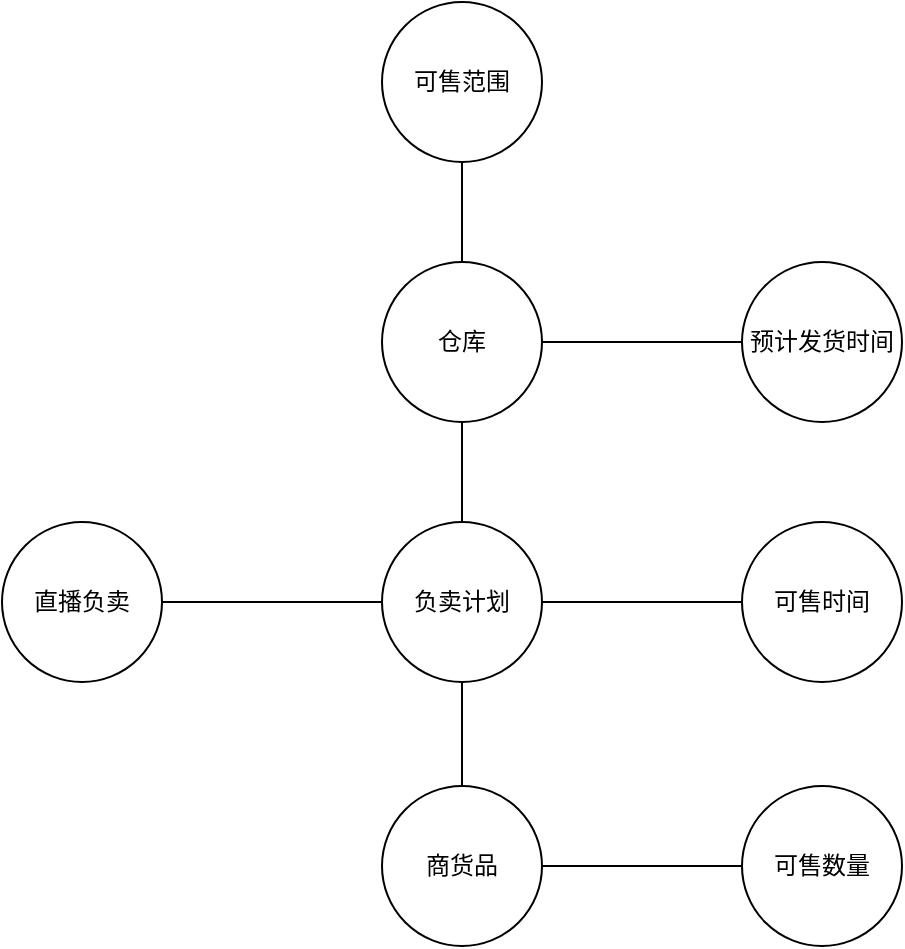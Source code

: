 <mxfile version="16.6.2" type="github">
  <diagram id="oAZSLKbXuAS9L4ZkzxYa" name="Page-1">
    <mxGraphModel dx="1298" dy="826" grid="1" gridSize="10" guides="1" tooltips="1" connect="1" arrows="1" fold="1" page="1" pageScale="1" pageWidth="4681" pageHeight="3300" math="0" shadow="0">
      <root>
        <mxCell id="0" />
        <mxCell id="1" parent="0" />
        <mxCell id="HP0_FKGTzs48gTKR6zXM-9" style="edgeStyle=orthogonalEdgeStyle;rounded=0;orthogonalLoop=1;jettySize=auto;html=1;exitX=0.5;exitY=0;exitDx=0;exitDy=0;entryX=0.5;entryY=1;entryDx=0;entryDy=0;endArrow=none;endFill=0;" edge="1" parent="1" source="HP0_FKGTzs48gTKR6zXM-1" target="HP0_FKGTzs48gTKR6zXM-3">
          <mxGeometry relative="1" as="geometry" />
        </mxCell>
        <mxCell id="HP0_FKGTzs48gTKR6zXM-10" style="edgeStyle=orthogonalEdgeStyle;rounded=0;orthogonalLoop=1;jettySize=auto;html=1;exitX=1;exitY=0.5;exitDx=0;exitDy=0;entryX=0;entryY=0.5;entryDx=0;entryDy=0;endArrow=none;endFill=0;" edge="1" parent="1" source="HP0_FKGTzs48gTKR6zXM-1" target="HP0_FKGTzs48gTKR6zXM-4">
          <mxGeometry relative="1" as="geometry" />
        </mxCell>
        <mxCell id="HP0_FKGTzs48gTKR6zXM-14" style="edgeStyle=orthogonalEdgeStyle;rounded=0;orthogonalLoop=1;jettySize=auto;html=1;exitX=0.5;exitY=1;exitDx=0;exitDy=0;entryX=0.5;entryY=0;entryDx=0;entryDy=0;endArrow=none;endFill=0;" edge="1" parent="1" source="HP0_FKGTzs48gTKR6zXM-1" target="HP0_FKGTzs48gTKR6zXM-13">
          <mxGeometry relative="1" as="geometry" />
        </mxCell>
        <mxCell id="HP0_FKGTzs48gTKR6zXM-1" value="负卖计划" style="ellipse;whiteSpace=wrap;html=1;aspect=fixed;" vertex="1" parent="1">
          <mxGeometry x="610" y="308" width="80" height="80" as="geometry" />
        </mxCell>
        <mxCell id="HP0_FKGTzs48gTKR6zXM-8" style="edgeStyle=orthogonalEdgeStyle;rounded=0;orthogonalLoop=1;jettySize=auto;html=1;exitX=1;exitY=0.5;exitDx=0;exitDy=0;entryX=0;entryY=0.5;entryDx=0;entryDy=0;endArrow=none;endFill=0;" edge="1" parent="1" source="HP0_FKGTzs48gTKR6zXM-2" target="HP0_FKGTzs48gTKR6zXM-1">
          <mxGeometry relative="1" as="geometry" />
        </mxCell>
        <mxCell id="HP0_FKGTzs48gTKR6zXM-2" value="直播负卖" style="ellipse;whiteSpace=wrap;html=1;aspect=fixed;" vertex="1" parent="1">
          <mxGeometry x="420" y="308" width="80" height="80" as="geometry" />
        </mxCell>
        <mxCell id="HP0_FKGTzs48gTKR6zXM-11" style="edgeStyle=orthogonalEdgeStyle;rounded=0;orthogonalLoop=1;jettySize=auto;html=1;exitX=1;exitY=0.5;exitDx=0;exitDy=0;entryX=0;entryY=0.5;entryDx=0;entryDy=0;endArrow=none;endFill=0;" edge="1" parent="1" source="HP0_FKGTzs48gTKR6zXM-3" target="HP0_FKGTzs48gTKR6zXM-6">
          <mxGeometry relative="1" as="geometry" />
        </mxCell>
        <mxCell id="HP0_FKGTzs48gTKR6zXM-12" style="edgeStyle=orthogonalEdgeStyle;rounded=0;orthogonalLoop=1;jettySize=auto;html=1;exitX=0.5;exitY=0;exitDx=0;exitDy=0;entryX=0.5;entryY=1;entryDx=0;entryDy=0;endArrow=none;endFill=0;" edge="1" parent="1" source="HP0_FKGTzs48gTKR6zXM-3" target="HP0_FKGTzs48gTKR6zXM-5">
          <mxGeometry relative="1" as="geometry" />
        </mxCell>
        <mxCell id="HP0_FKGTzs48gTKR6zXM-3" value="仓库" style="ellipse;whiteSpace=wrap;html=1;aspect=fixed;" vertex="1" parent="1">
          <mxGeometry x="610" y="178" width="80" height="80" as="geometry" />
        </mxCell>
        <mxCell id="HP0_FKGTzs48gTKR6zXM-4" value="可售时间" style="ellipse;whiteSpace=wrap;html=1;aspect=fixed;" vertex="1" parent="1">
          <mxGeometry x="790" y="308" width="80" height="80" as="geometry" />
        </mxCell>
        <mxCell id="HP0_FKGTzs48gTKR6zXM-5" value="可售范围" style="ellipse;whiteSpace=wrap;html=1;aspect=fixed;" vertex="1" parent="1">
          <mxGeometry x="610" y="48" width="80" height="80" as="geometry" />
        </mxCell>
        <mxCell id="HP0_FKGTzs48gTKR6zXM-6" value="预计发货时间" style="ellipse;whiteSpace=wrap;html=1;aspect=fixed;" vertex="1" parent="1">
          <mxGeometry x="790" y="178" width="80" height="80" as="geometry" />
        </mxCell>
        <mxCell id="HP0_FKGTzs48gTKR6zXM-13" value="商货品" style="ellipse;whiteSpace=wrap;html=1;aspect=fixed;" vertex="1" parent="1">
          <mxGeometry x="610" y="440" width="80" height="80" as="geometry" />
        </mxCell>
        <mxCell id="HP0_FKGTzs48gTKR6zXM-16" style="edgeStyle=orthogonalEdgeStyle;rounded=0;orthogonalLoop=1;jettySize=auto;html=1;exitX=0;exitY=0.5;exitDx=0;exitDy=0;entryX=1;entryY=0.5;entryDx=0;entryDy=0;endArrow=none;endFill=0;" edge="1" parent="1" source="HP0_FKGTzs48gTKR6zXM-15" target="HP0_FKGTzs48gTKR6zXM-13">
          <mxGeometry relative="1" as="geometry" />
        </mxCell>
        <mxCell id="HP0_FKGTzs48gTKR6zXM-15" value="可售数量" style="ellipse;whiteSpace=wrap;html=1;aspect=fixed;" vertex="1" parent="1">
          <mxGeometry x="790" y="440" width="80" height="80" as="geometry" />
        </mxCell>
      </root>
    </mxGraphModel>
  </diagram>
</mxfile>
